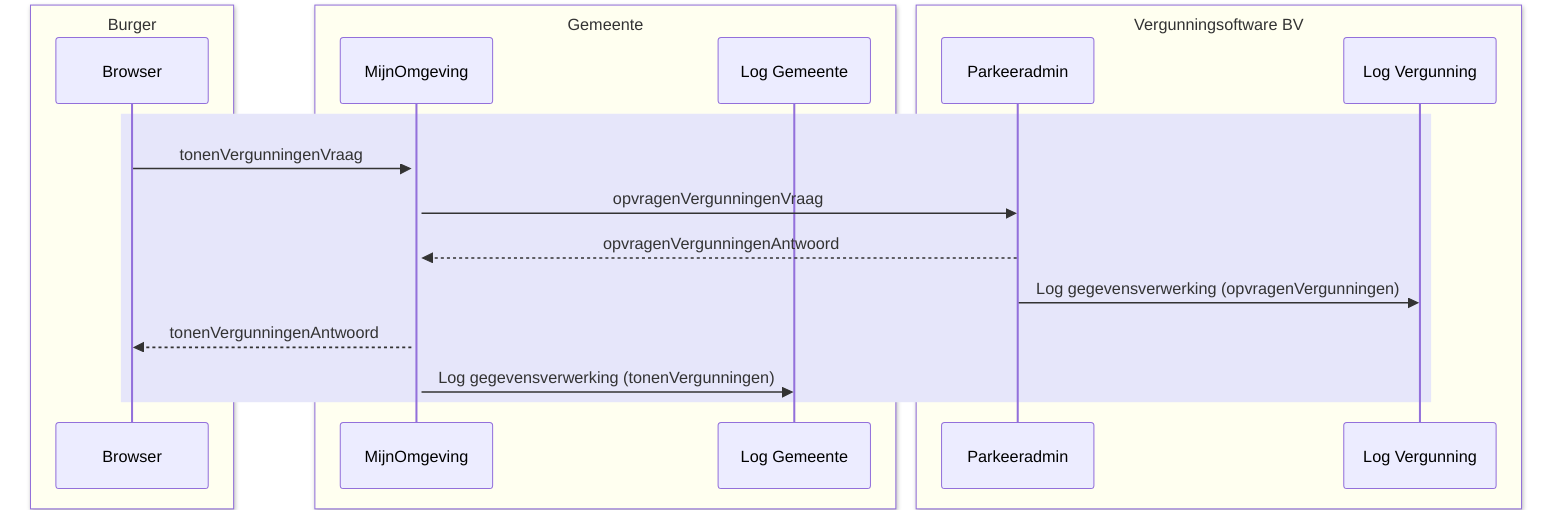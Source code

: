 sequenceDiagram
    box ivory Burger
      participant B as Browser
    end
 
    box ivory Gemeente 
      participant MO as MijnOmgeving
      participant L1 as Log Gemeente
    end 

    box ivory Vergunningsoftware BV
      participant V as Parkeeradmin
      participant L2 as Log Vergunning
    end 

    rect lavender
    B->>+MO: tonenVergunningenVraag
    MO->>V: opvragenVergunningenVraag
    V-->>MO: opvragenVergunningenAntwoord
    V->>L2: Log gegevensverwerking (opvragenVergunningen)
    MO-->>B: tonenVergunningenAntwoord
    MO->>L1: Log gegevensverwerking (tonenVergunningen)
    end